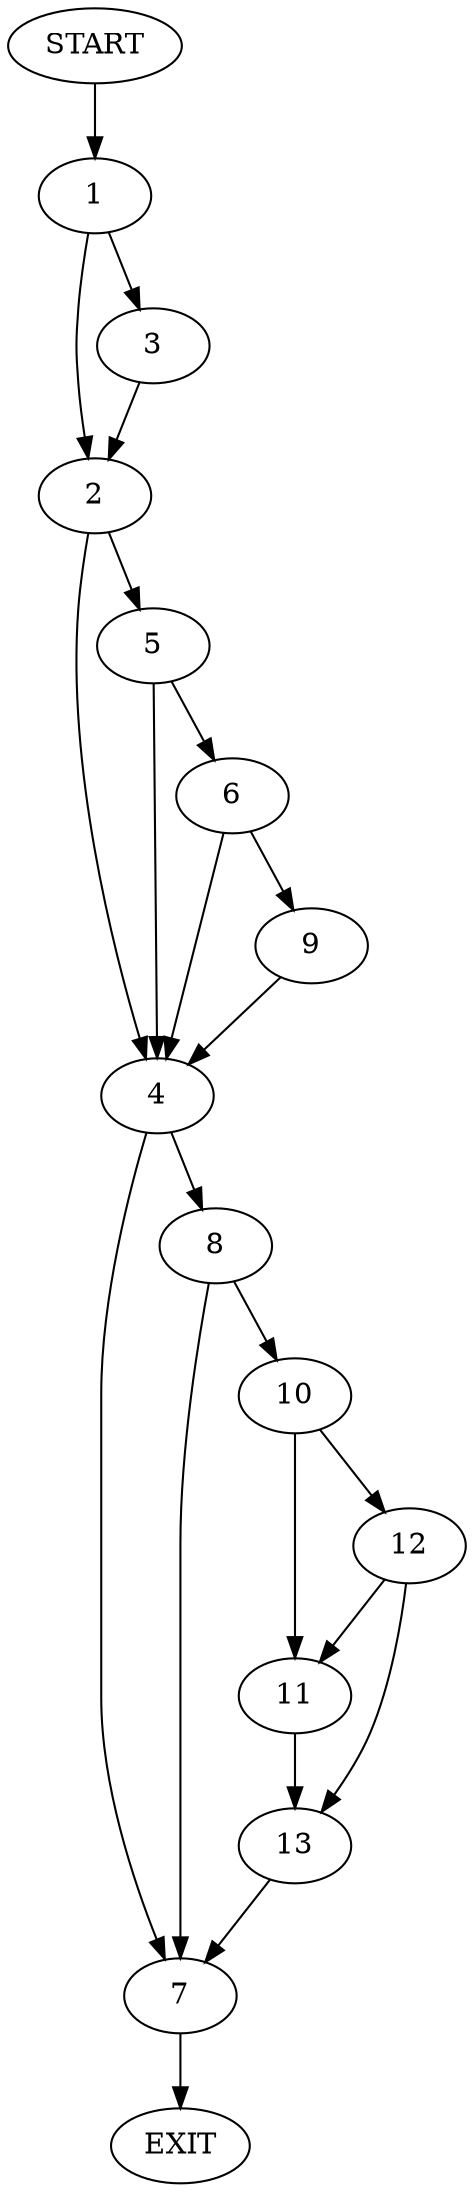 digraph {
0 [label="START"]
14 [label="EXIT"]
0 -> 1
1 -> 2
1 -> 3
3 -> 2
2 -> 4
2 -> 5
5 -> 6
5 -> 4
4 -> 7
4 -> 8
6 -> 4
6 -> 9
9 -> 4
8 -> 10
8 -> 7
7 -> 14
10 -> 11
10 -> 12
12 -> 11
12 -> 13
11 -> 13
13 -> 7
}
